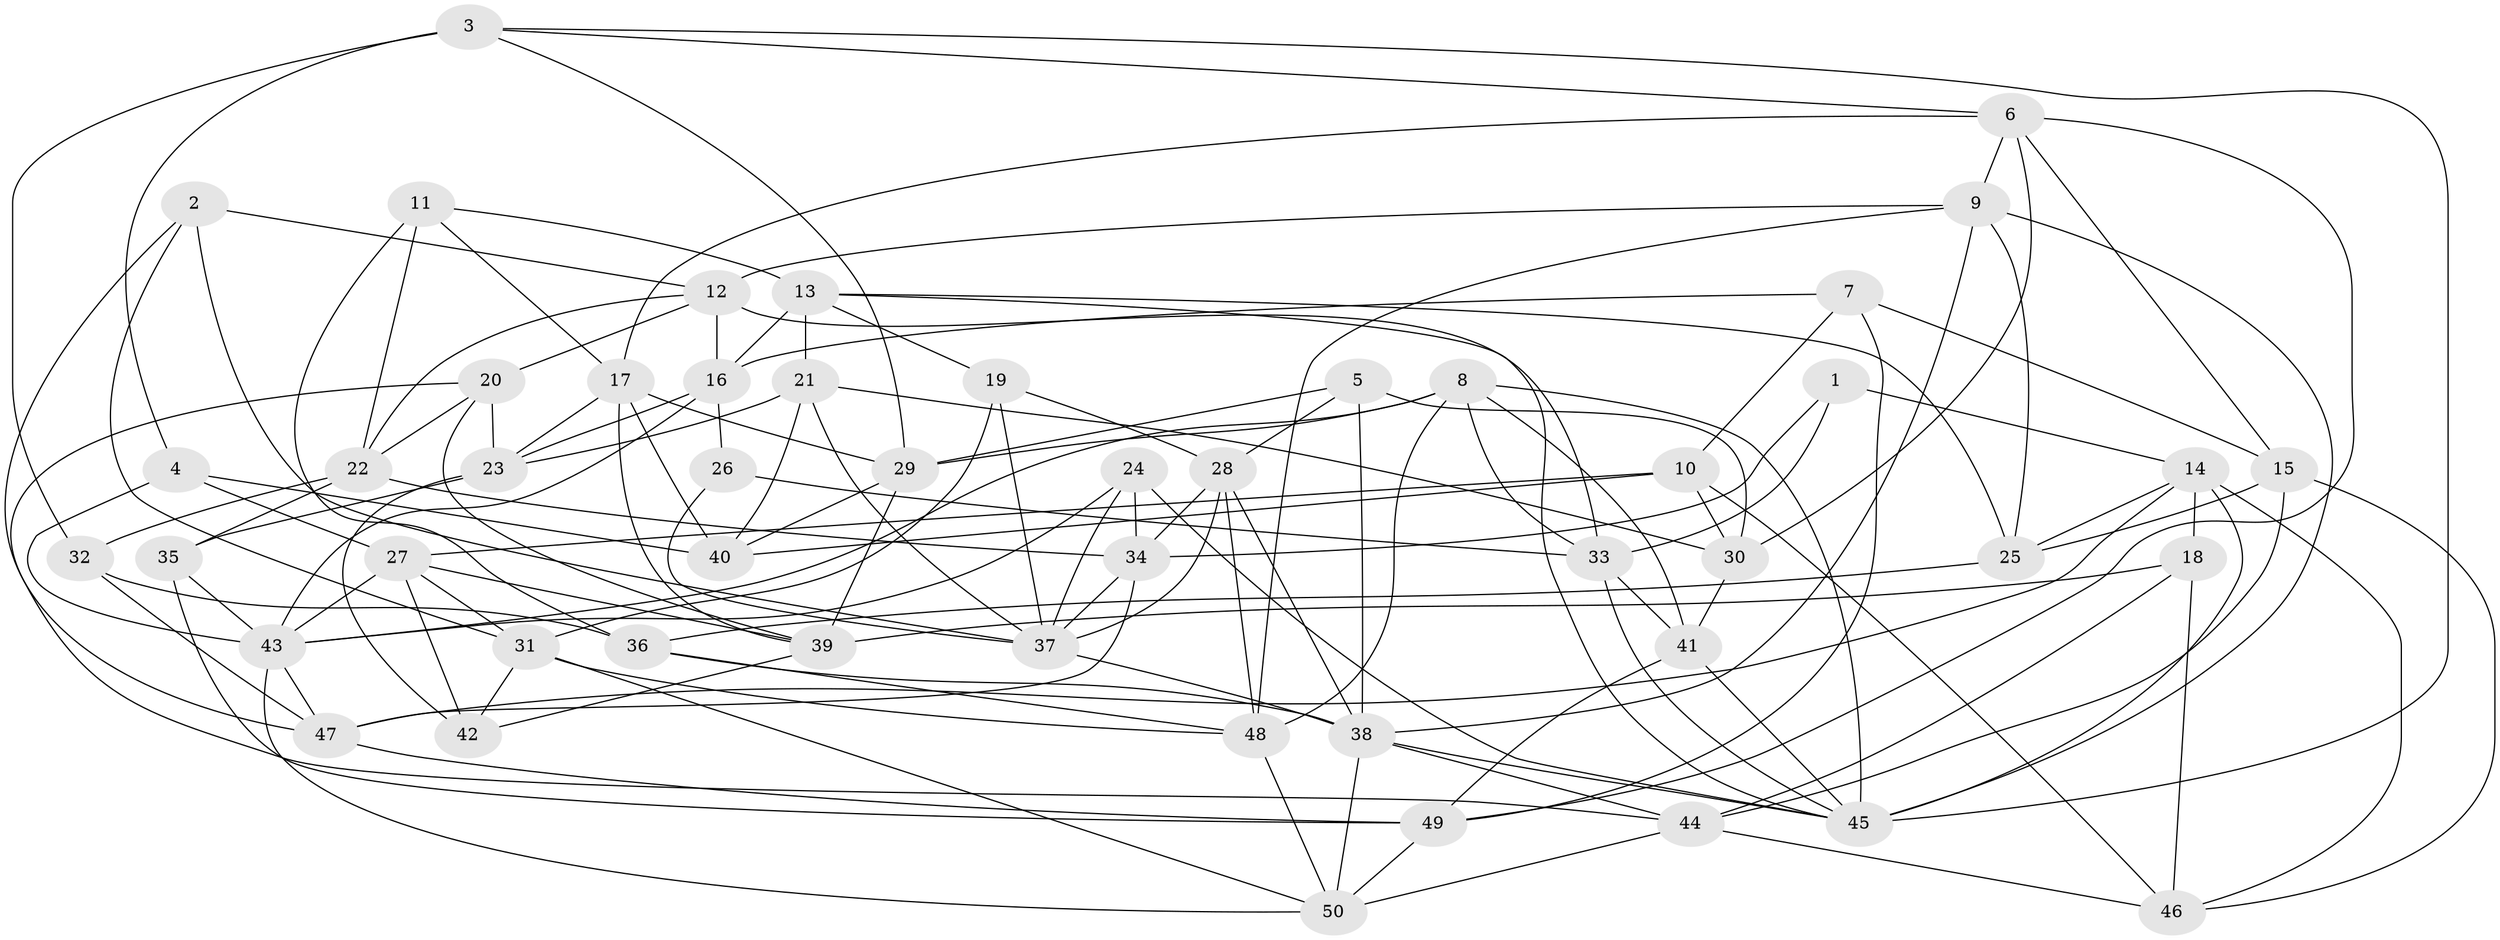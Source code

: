 // original degree distribution, {4: 1.0}
// Generated by graph-tools (version 1.1) at 2025/38/03/04/25 23:38:15]
// undirected, 50 vertices, 135 edges
graph export_dot {
  node [color=gray90,style=filled];
  1;
  2;
  3;
  4;
  5;
  6;
  7;
  8;
  9;
  10;
  11;
  12;
  13;
  14;
  15;
  16;
  17;
  18;
  19;
  20;
  21;
  22;
  23;
  24;
  25;
  26;
  27;
  28;
  29;
  30;
  31;
  32;
  33;
  34;
  35;
  36;
  37;
  38;
  39;
  40;
  41;
  42;
  43;
  44;
  45;
  46;
  47;
  48;
  49;
  50;
  1 -- 14 [weight=1.0];
  1 -- 33 [weight=2.0];
  1 -- 34 [weight=1.0];
  2 -- 12 [weight=1.0];
  2 -- 31 [weight=1.0];
  2 -- 37 [weight=1.0];
  2 -- 47 [weight=1.0];
  3 -- 4 [weight=1.0];
  3 -- 6 [weight=1.0];
  3 -- 29 [weight=1.0];
  3 -- 32 [weight=2.0];
  3 -- 45 [weight=1.0];
  4 -- 27 [weight=1.0];
  4 -- 40 [weight=1.0];
  4 -- 43 [weight=1.0];
  5 -- 28 [weight=1.0];
  5 -- 29 [weight=1.0];
  5 -- 30 [weight=1.0];
  5 -- 38 [weight=1.0];
  6 -- 9 [weight=1.0];
  6 -- 15 [weight=1.0];
  6 -- 17 [weight=1.0];
  6 -- 30 [weight=1.0];
  6 -- 49 [weight=1.0];
  7 -- 10 [weight=1.0];
  7 -- 15 [weight=1.0];
  7 -- 16 [weight=1.0];
  7 -- 49 [weight=1.0];
  8 -- 29 [weight=1.0];
  8 -- 33 [weight=1.0];
  8 -- 41 [weight=1.0];
  8 -- 43 [weight=1.0];
  8 -- 45 [weight=1.0];
  8 -- 48 [weight=1.0];
  9 -- 12 [weight=1.0];
  9 -- 25 [weight=1.0];
  9 -- 38 [weight=1.0];
  9 -- 45 [weight=1.0];
  9 -- 48 [weight=1.0];
  10 -- 27 [weight=1.0];
  10 -- 30 [weight=1.0];
  10 -- 40 [weight=1.0];
  10 -- 46 [weight=2.0];
  11 -- 13 [weight=1.0];
  11 -- 17 [weight=1.0];
  11 -- 22 [weight=1.0];
  11 -- 36 [weight=1.0];
  12 -- 16 [weight=1.0];
  12 -- 20 [weight=2.0];
  12 -- 22 [weight=1.0];
  12 -- 33 [weight=2.0];
  13 -- 16 [weight=1.0];
  13 -- 19 [weight=1.0];
  13 -- 21 [weight=1.0];
  13 -- 25 [weight=1.0];
  13 -- 45 [weight=1.0];
  14 -- 18 [weight=1.0];
  14 -- 25 [weight=1.0];
  14 -- 45 [weight=1.0];
  14 -- 46 [weight=1.0];
  14 -- 47 [weight=1.0];
  15 -- 25 [weight=2.0];
  15 -- 44 [weight=1.0];
  15 -- 46 [weight=1.0];
  16 -- 23 [weight=1.0];
  16 -- 26 [weight=1.0];
  16 -- 43 [weight=1.0];
  17 -- 23 [weight=1.0];
  17 -- 29 [weight=1.0];
  17 -- 39 [weight=1.0];
  17 -- 40 [weight=1.0];
  18 -- 39 [weight=3.0];
  18 -- 44 [weight=1.0];
  18 -- 46 [weight=1.0];
  19 -- 28 [weight=1.0];
  19 -- 31 [weight=1.0];
  19 -- 37 [weight=1.0];
  20 -- 22 [weight=1.0];
  20 -- 23 [weight=1.0];
  20 -- 39 [weight=1.0];
  20 -- 44 [weight=1.0];
  21 -- 23 [weight=1.0];
  21 -- 30 [weight=1.0];
  21 -- 37 [weight=1.0];
  21 -- 40 [weight=2.0];
  22 -- 32 [weight=1.0];
  22 -- 34 [weight=1.0];
  22 -- 35 [weight=1.0];
  23 -- 35 [weight=1.0];
  23 -- 42 [weight=1.0];
  24 -- 34 [weight=1.0];
  24 -- 37 [weight=1.0];
  24 -- 43 [weight=1.0];
  24 -- 45 [weight=1.0];
  25 -- 36 [weight=1.0];
  26 -- 33 [weight=2.0];
  26 -- 37 [weight=1.0];
  27 -- 31 [weight=1.0];
  27 -- 39 [weight=1.0];
  27 -- 42 [weight=1.0];
  27 -- 43 [weight=1.0];
  28 -- 34 [weight=1.0];
  28 -- 37 [weight=1.0];
  28 -- 38 [weight=1.0];
  28 -- 48 [weight=1.0];
  29 -- 39 [weight=1.0];
  29 -- 40 [weight=1.0];
  30 -- 41 [weight=2.0];
  31 -- 42 [weight=1.0];
  31 -- 48 [weight=1.0];
  31 -- 50 [weight=1.0];
  32 -- 36 [weight=2.0];
  32 -- 47 [weight=1.0];
  33 -- 41 [weight=1.0];
  33 -- 45 [weight=2.0];
  34 -- 37 [weight=1.0];
  34 -- 47 [weight=1.0];
  35 -- 43 [weight=1.0];
  35 -- 49 [weight=1.0];
  36 -- 38 [weight=1.0];
  36 -- 48 [weight=1.0];
  37 -- 38 [weight=1.0];
  38 -- 44 [weight=1.0];
  38 -- 45 [weight=1.0];
  38 -- 50 [weight=1.0];
  39 -- 42 [weight=1.0];
  41 -- 45 [weight=1.0];
  41 -- 49 [weight=1.0];
  43 -- 47 [weight=1.0];
  43 -- 50 [weight=1.0];
  44 -- 46 [weight=1.0];
  44 -- 50 [weight=1.0];
  47 -- 49 [weight=1.0];
  48 -- 50 [weight=1.0];
  49 -- 50 [weight=1.0];
}
